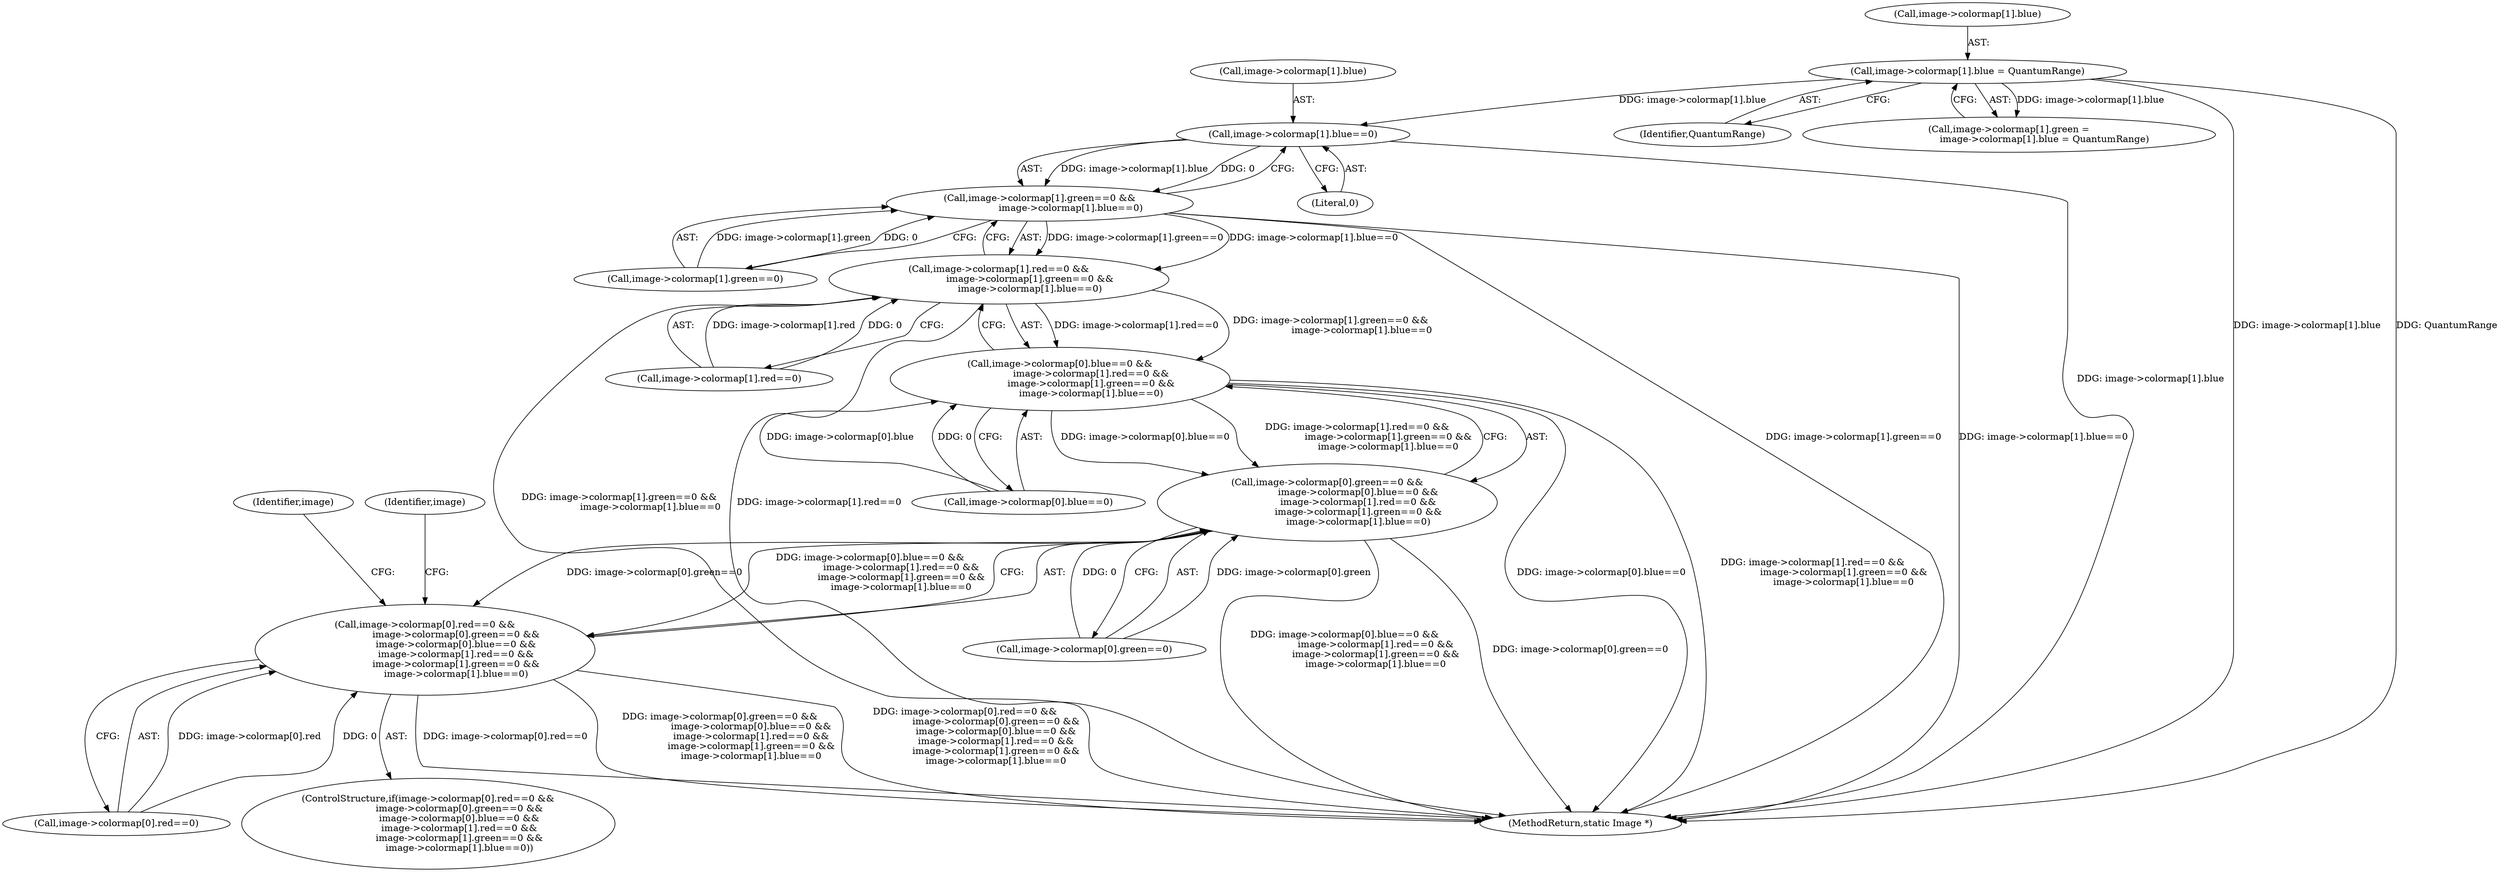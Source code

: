 digraph "0_ImageMagick_bef1e4f637d8f665bc133a9c6d30df08d983bc3a@pointer" {
"1000973" [label="(Call,image->colormap[1].blue==0)"];
"1000999" [label="(Call,image->colormap[1].blue = QuantumRange)"];
"1000963" [label="(Call,image->colormap[1].green==0 &&\n                     image->colormap[1].blue==0)"];
"1000953" [label="(Call,image->colormap[1].red==0 &&\n                     image->colormap[1].green==0 &&\n                     image->colormap[1].blue==0)"];
"1000943" [label="(Call,image->colormap[0].blue==0 &&\n                     image->colormap[1].red==0 &&\n                     image->colormap[1].green==0 &&\n                     image->colormap[1].blue==0)"];
"1000933" [label="(Call,image->colormap[0].green==0 &&\n                     image->colormap[0].blue==0 &&\n                     image->colormap[1].red==0 &&\n                     image->colormap[1].green==0 &&\n                     image->colormap[1].blue==0)"];
"1000923" [label="(Call,image->colormap[0].red==0 &&\n                     image->colormap[0].green==0 &&\n                     image->colormap[0].blue==0 &&\n                     image->colormap[1].red==0 &&\n                     image->colormap[1].green==0 &&\n                     image->colormap[1].blue==0)"];
"1001928" [label="(MethodReturn,static Image *)"];
"1000973" [label="(Call,image->colormap[1].blue==0)"];
"1000954" [label="(Call,image->colormap[1].red==0)"];
"1000933" [label="(Call,image->colormap[0].green==0 &&\n                     image->colormap[0].blue==0 &&\n                     image->colormap[1].red==0 &&\n                     image->colormap[1].green==0 &&\n                     image->colormap[1].blue==0)"];
"1001007" [label="(Identifier,QuantumRange)"];
"1000987" [label="(Identifier,image)"];
"1000934" [label="(Call,image->colormap[0].green==0)"];
"1000974" [label="(Call,image->colormap[1].blue)"];
"1000999" [label="(Call,image->colormap[1].blue = QuantumRange)"];
"1000943" [label="(Call,image->colormap[0].blue==0 &&\n                     image->colormap[1].red==0 &&\n                     image->colormap[1].green==0 &&\n                     image->colormap[1].blue==0)"];
"1000991" [label="(Call,image->colormap[1].green =\n                        image->colormap[1].blue = QuantumRange)"];
"1001000" [label="(Call,image->colormap[1].blue)"];
"1000922" [label="(ControlStructure,if(image->colormap[0].red==0 &&\n                     image->colormap[0].green==0 &&\n                     image->colormap[0].blue==0 &&\n                     image->colormap[1].red==0 &&\n                     image->colormap[1].green==0 &&\n                     image->colormap[1].blue==0))"];
"1001011" [label="(Identifier,image)"];
"1000944" [label="(Call,image->colormap[0].blue==0)"];
"1000964" [label="(Call,image->colormap[1].green==0)"];
"1000924" [label="(Call,image->colormap[0].red==0)"];
"1000953" [label="(Call,image->colormap[1].red==0 &&\n                     image->colormap[1].green==0 &&\n                     image->colormap[1].blue==0)"];
"1000981" [label="(Literal,0)"];
"1000923" [label="(Call,image->colormap[0].red==0 &&\n                     image->colormap[0].green==0 &&\n                     image->colormap[0].blue==0 &&\n                     image->colormap[1].red==0 &&\n                     image->colormap[1].green==0 &&\n                     image->colormap[1].blue==0)"];
"1000963" [label="(Call,image->colormap[1].green==0 &&\n                     image->colormap[1].blue==0)"];
"1000973" -> "1000963"  [label="AST: "];
"1000973" -> "1000981"  [label="CFG: "];
"1000974" -> "1000973"  [label="AST: "];
"1000981" -> "1000973"  [label="AST: "];
"1000963" -> "1000973"  [label="CFG: "];
"1000973" -> "1001928"  [label="DDG: image->colormap[1].blue"];
"1000973" -> "1000963"  [label="DDG: image->colormap[1].blue"];
"1000973" -> "1000963"  [label="DDG: 0"];
"1000999" -> "1000973"  [label="DDG: image->colormap[1].blue"];
"1000999" -> "1000991"  [label="AST: "];
"1000999" -> "1001007"  [label="CFG: "];
"1001000" -> "1000999"  [label="AST: "];
"1001007" -> "1000999"  [label="AST: "];
"1000991" -> "1000999"  [label="CFG: "];
"1000999" -> "1001928"  [label="DDG: QuantumRange"];
"1000999" -> "1001928"  [label="DDG: image->colormap[1].blue"];
"1000999" -> "1000991"  [label="DDG: image->colormap[1].blue"];
"1000963" -> "1000953"  [label="AST: "];
"1000963" -> "1000964"  [label="CFG: "];
"1000964" -> "1000963"  [label="AST: "];
"1000953" -> "1000963"  [label="CFG: "];
"1000963" -> "1001928"  [label="DDG: image->colormap[1].green==0"];
"1000963" -> "1001928"  [label="DDG: image->colormap[1].blue==0"];
"1000963" -> "1000953"  [label="DDG: image->colormap[1].green==0"];
"1000963" -> "1000953"  [label="DDG: image->colormap[1].blue==0"];
"1000964" -> "1000963"  [label="DDG: image->colormap[1].green"];
"1000964" -> "1000963"  [label="DDG: 0"];
"1000953" -> "1000943"  [label="AST: "];
"1000953" -> "1000954"  [label="CFG: "];
"1000954" -> "1000953"  [label="AST: "];
"1000943" -> "1000953"  [label="CFG: "];
"1000953" -> "1001928"  [label="DDG: image->colormap[1].green==0 &&\n                     image->colormap[1].blue==0"];
"1000953" -> "1001928"  [label="DDG: image->colormap[1].red==0"];
"1000953" -> "1000943"  [label="DDG: image->colormap[1].red==0"];
"1000953" -> "1000943"  [label="DDG: image->colormap[1].green==0 &&\n                     image->colormap[1].blue==0"];
"1000954" -> "1000953"  [label="DDG: image->colormap[1].red"];
"1000954" -> "1000953"  [label="DDG: 0"];
"1000943" -> "1000933"  [label="AST: "];
"1000943" -> "1000944"  [label="CFG: "];
"1000944" -> "1000943"  [label="AST: "];
"1000933" -> "1000943"  [label="CFG: "];
"1000943" -> "1001928"  [label="DDG: image->colormap[1].red==0 &&\n                     image->colormap[1].green==0 &&\n                     image->colormap[1].blue==0"];
"1000943" -> "1001928"  [label="DDG: image->colormap[0].blue==0"];
"1000943" -> "1000933"  [label="DDG: image->colormap[0].blue==0"];
"1000943" -> "1000933"  [label="DDG: image->colormap[1].red==0 &&\n                     image->colormap[1].green==0 &&\n                     image->colormap[1].blue==0"];
"1000944" -> "1000943"  [label="DDG: image->colormap[0].blue"];
"1000944" -> "1000943"  [label="DDG: 0"];
"1000933" -> "1000923"  [label="AST: "];
"1000933" -> "1000934"  [label="CFG: "];
"1000934" -> "1000933"  [label="AST: "];
"1000923" -> "1000933"  [label="CFG: "];
"1000933" -> "1001928"  [label="DDG: image->colormap[0].green==0"];
"1000933" -> "1001928"  [label="DDG: image->colormap[0].blue==0 &&\n                     image->colormap[1].red==0 &&\n                     image->colormap[1].green==0 &&\n                     image->colormap[1].blue==0"];
"1000933" -> "1000923"  [label="DDG: image->colormap[0].green==0"];
"1000933" -> "1000923"  [label="DDG: image->colormap[0].blue==0 &&\n                     image->colormap[1].red==0 &&\n                     image->colormap[1].green==0 &&\n                     image->colormap[1].blue==0"];
"1000934" -> "1000933"  [label="DDG: image->colormap[0].green"];
"1000934" -> "1000933"  [label="DDG: 0"];
"1000923" -> "1000922"  [label="AST: "];
"1000923" -> "1000924"  [label="CFG: "];
"1000924" -> "1000923"  [label="AST: "];
"1000987" -> "1000923"  [label="CFG: "];
"1001011" -> "1000923"  [label="CFG: "];
"1000923" -> "1001928"  [label="DDG: image->colormap[0].green==0 &&\n                     image->colormap[0].blue==0 &&\n                     image->colormap[1].red==0 &&\n                     image->colormap[1].green==0 &&\n                     image->colormap[1].blue==0"];
"1000923" -> "1001928"  [label="DDG: image->colormap[0].red==0 &&\n                     image->colormap[0].green==0 &&\n                     image->colormap[0].blue==0 &&\n                     image->colormap[1].red==0 &&\n                     image->colormap[1].green==0 &&\n                     image->colormap[1].blue==0"];
"1000923" -> "1001928"  [label="DDG: image->colormap[0].red==0"];
"1000924" -> "1000923"  [label="DDG: image->colormap[0].red"];
"1000924" -> "1000923"  [label="DDG: 0"];
}
